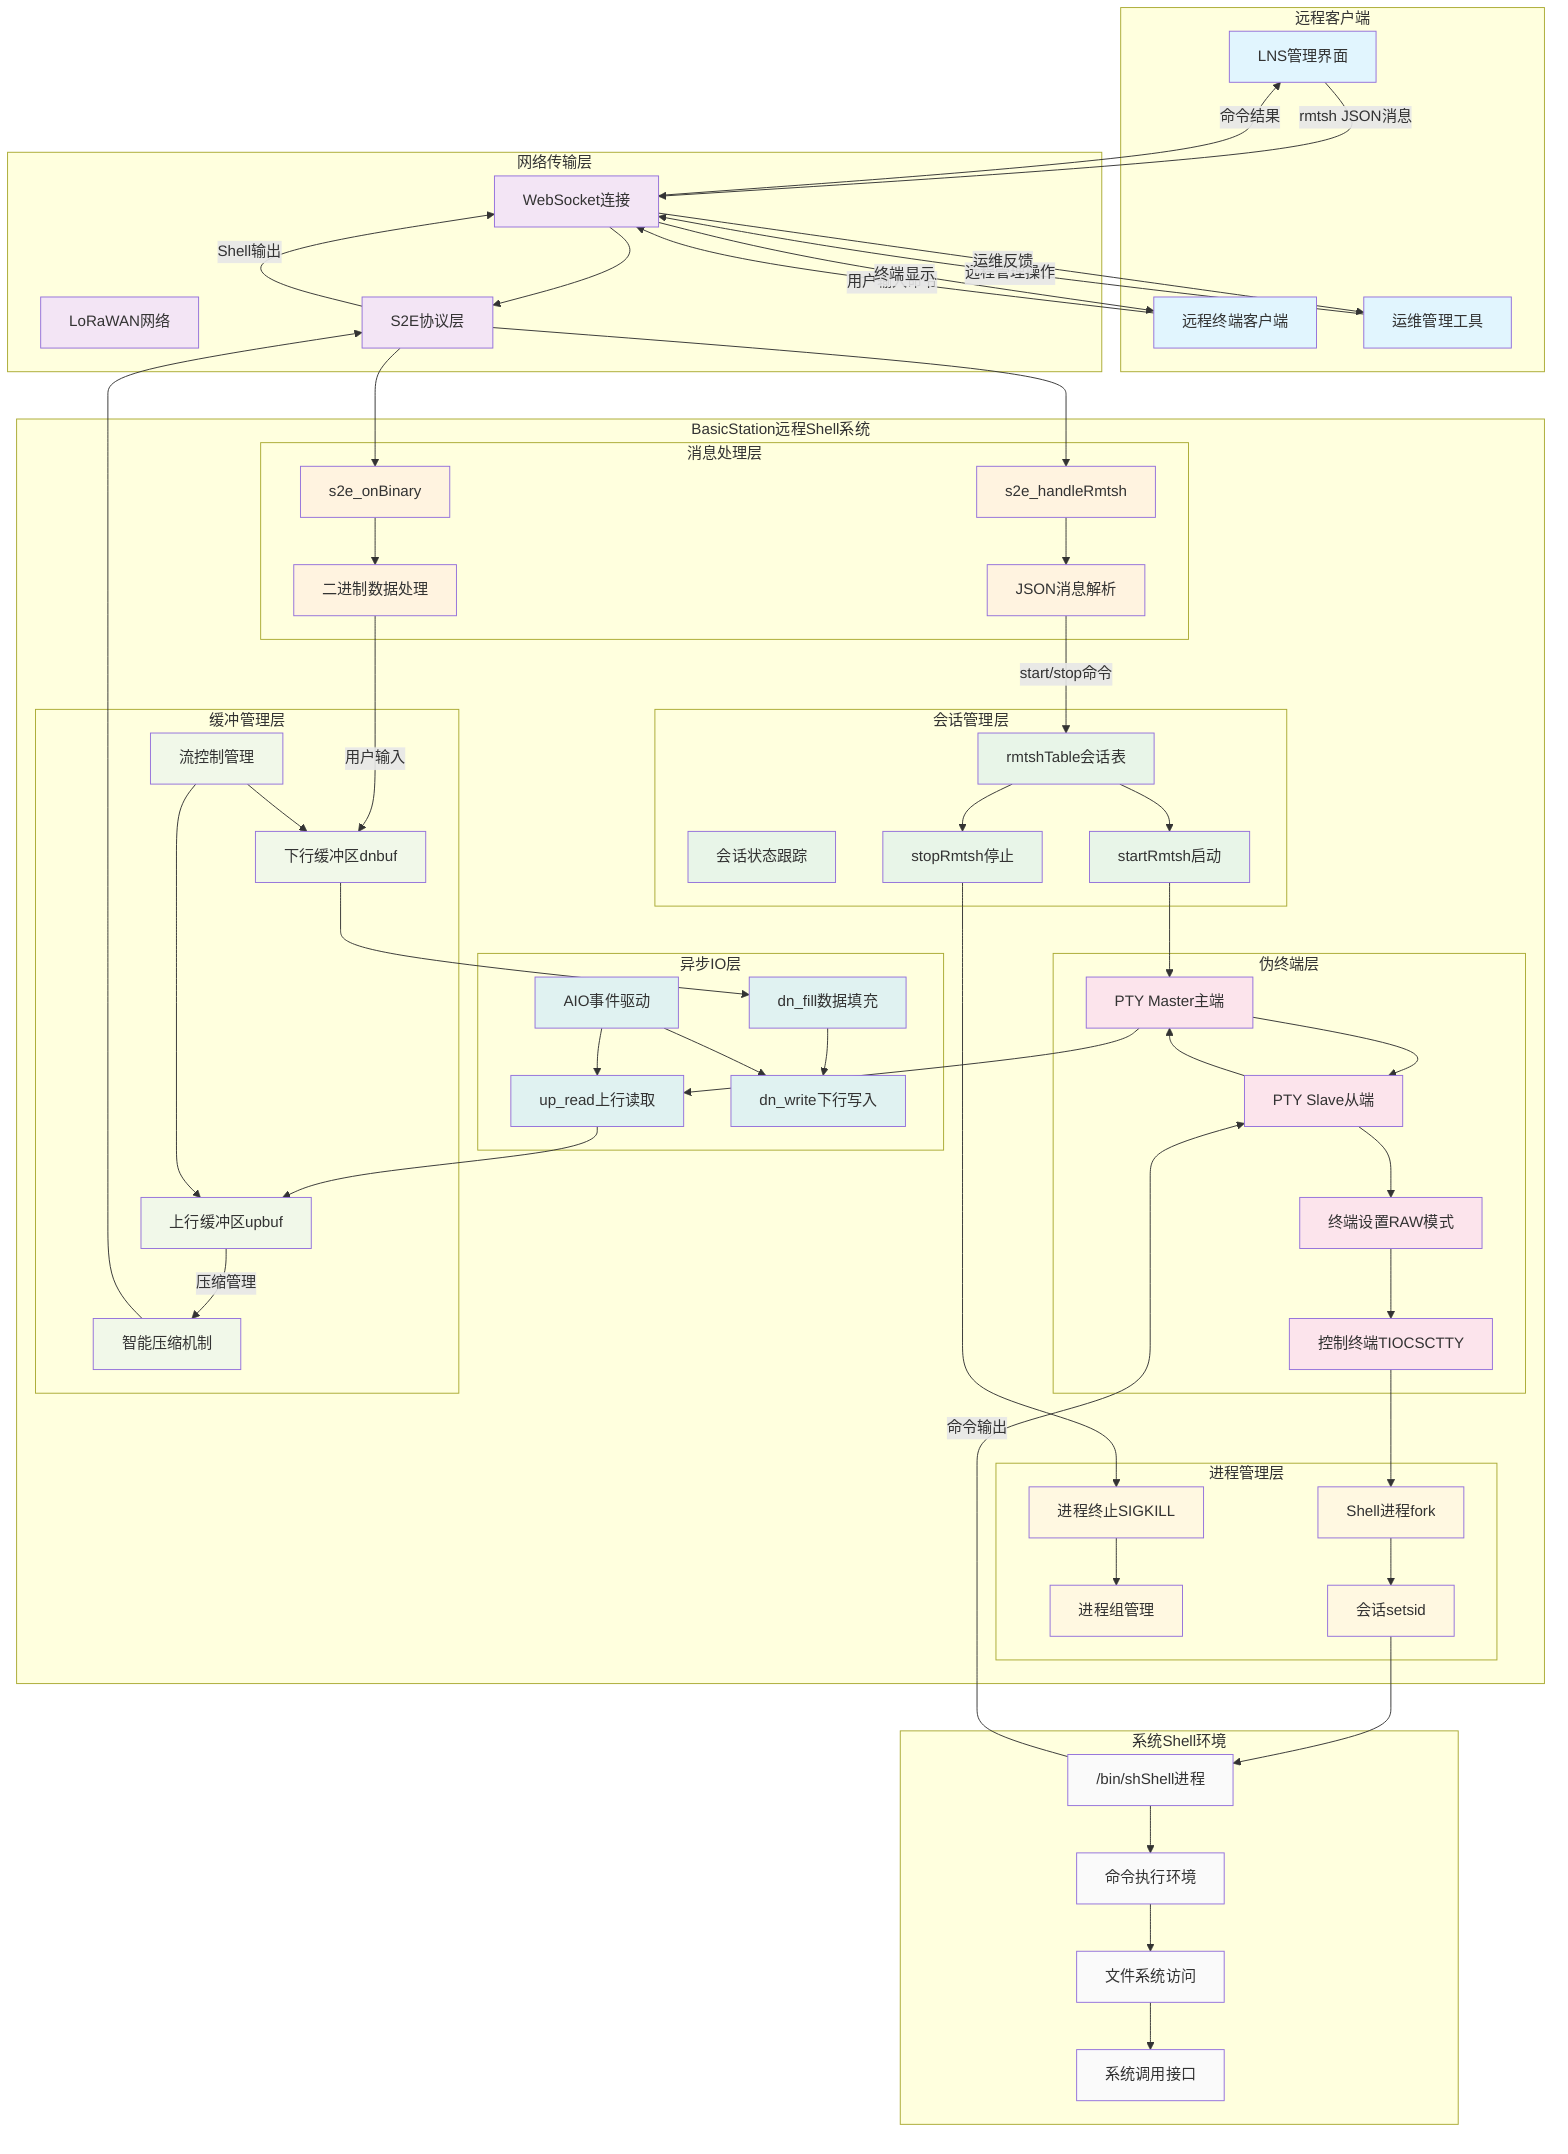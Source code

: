 graph TB
    subgraph "远程客户端"
        C1[LNS管理界面]
        C2[远程终端客户端]
        C3[运维管理工具]
    end

    subgraph "网络传输层"
        N1[LoRaWAN网络]
        N2[WebSocket连接]
        N3[S2E协议层]
    end

    subgraph "BasicStation远程Shell系统"
        subgraph "消息处理层"
            M1[s2e_handleRmtsh]
            M2[JSON消息解析]
            M3[s2e_onBinary]
            M4[二进制数据处理]
        end

        subgraph "会话管理层"
            S1[rmtshTable会话表]
            S2[会话状态跟踪]
            S3[startRmtsh启动]
            S4[stopRmtsh停止]
        end

        subgraph "伪终端层"
            P1[PTY Master主端]
            P2[PTY Slave从端]
            P3[终端设置RAW模式]
            P4[控制终端TIOCSCTTY]
        end

        subgraph "缓冲管理层"
            B1[上行缓冲区upbuf]
            B2[下行缓冲区dnbuf]
            B3[智能压缩机制]
            B4[流控制管理]
        end

        subgraph "异步IO层"
            A1[up_read上行读取]
            A2[dn_write下行写入]
            A3[dn_fill数据填充]
            A4[AIO事件驱动]
        end

        subgraph "进程管理层"
            PR1[Shell进程fork]
            PR2[进程组管理]
            PR3[会话setsid]
            PR4[进程终止SIGKILL]
        end
    end

    subgraph "系统Shell环境"
        SH1["/bin/sh"Shell进程]
        SH2[命令执行环境]
        SH3[文件系统访问]
        SH4[系统调用接口]
    end

    %% 客户端到系统的流程
    C1 -->|"rmtsh JSON消息"| N2
    C2 -->|"用户输入命令"| N2
    C3 -->|"远程管理操作"| N2

    %% 网络传输流程
    N2 --> N3
    N3 --> M1
    N3 --> M3

    %% JSON消息处理流程
    M1 --> M2
    M2 -->|"start/stop命令"| S1
    S1 --> S3
    S1 --> S4

    %% 二进制数据处理流程
    M3 --> M4
    M4 -->|"用户输入"| B2
    B2 --> A3
    A3 --> A2

    %% 会话启动流程
    S3 --> P1
    P1 --> P2
    P2 --> P3
    P3 --> P4
    P4 --> PR1
    PR1 --> PR3
    PR3 --> SH1

    %% Shell输出处理流程
    SH1 -->|"命令输出"| P2
    P2 --> P1
    P1 --> A1
    A1 --> B1
    B1 -->|"压缩管理"| B3
    B3 --> N3

    %% 数据流控制
    B4 --> B1
    B4 --> B2
    A4 --> A1
    A4 --> A2

    %% 进程管理流程
    S4 --> PR4
    PR4 --> PR2

    %% 系统环境访问
    SH1 --> SH2
    SH2 --> SH3
    SH3 --> SH4

    %% 反向数据流
    N3 -->|"Shell输出"| N2
    N2 -->|"命令结果"| C1
    N2 -->|"终端显示"| C2
    N2 -->|"运维反馈"| C3

    %% 样式定义
    classDef clientLayer fill:#e1f5fe
    classDef networkLayer fill:#f3e5f5
    classDef messageLayer fill:#fff3e0
    classDef sessionLayer fill:#e8f5e8
    classDef ptyLayer fill:#fce4ec
    classDef bufferLayer fill:#f1f8e9
    classDef aioLayer fill:#e0f2f1
    classDef processLayer fill:#fff8e1
    classDef shellLayer fill:#fafafa

    class C1,C2,C3 clientLayer
    class N1,N2,N3 networkLayer
    class M1,M2,M3,M4 messageLayer
    class S1,S2,S3,S4 sessionLayer
    class P1,P2,P3,P4 ptyLayer
    class B1,B2,B3,B4 bufferLayer
    class A1,A2,A3,A4 aioLayer
    class PR1,PR2,PR3,PR4 processLayer
    class SH1,SH2,SH3,SH4 shellLayer